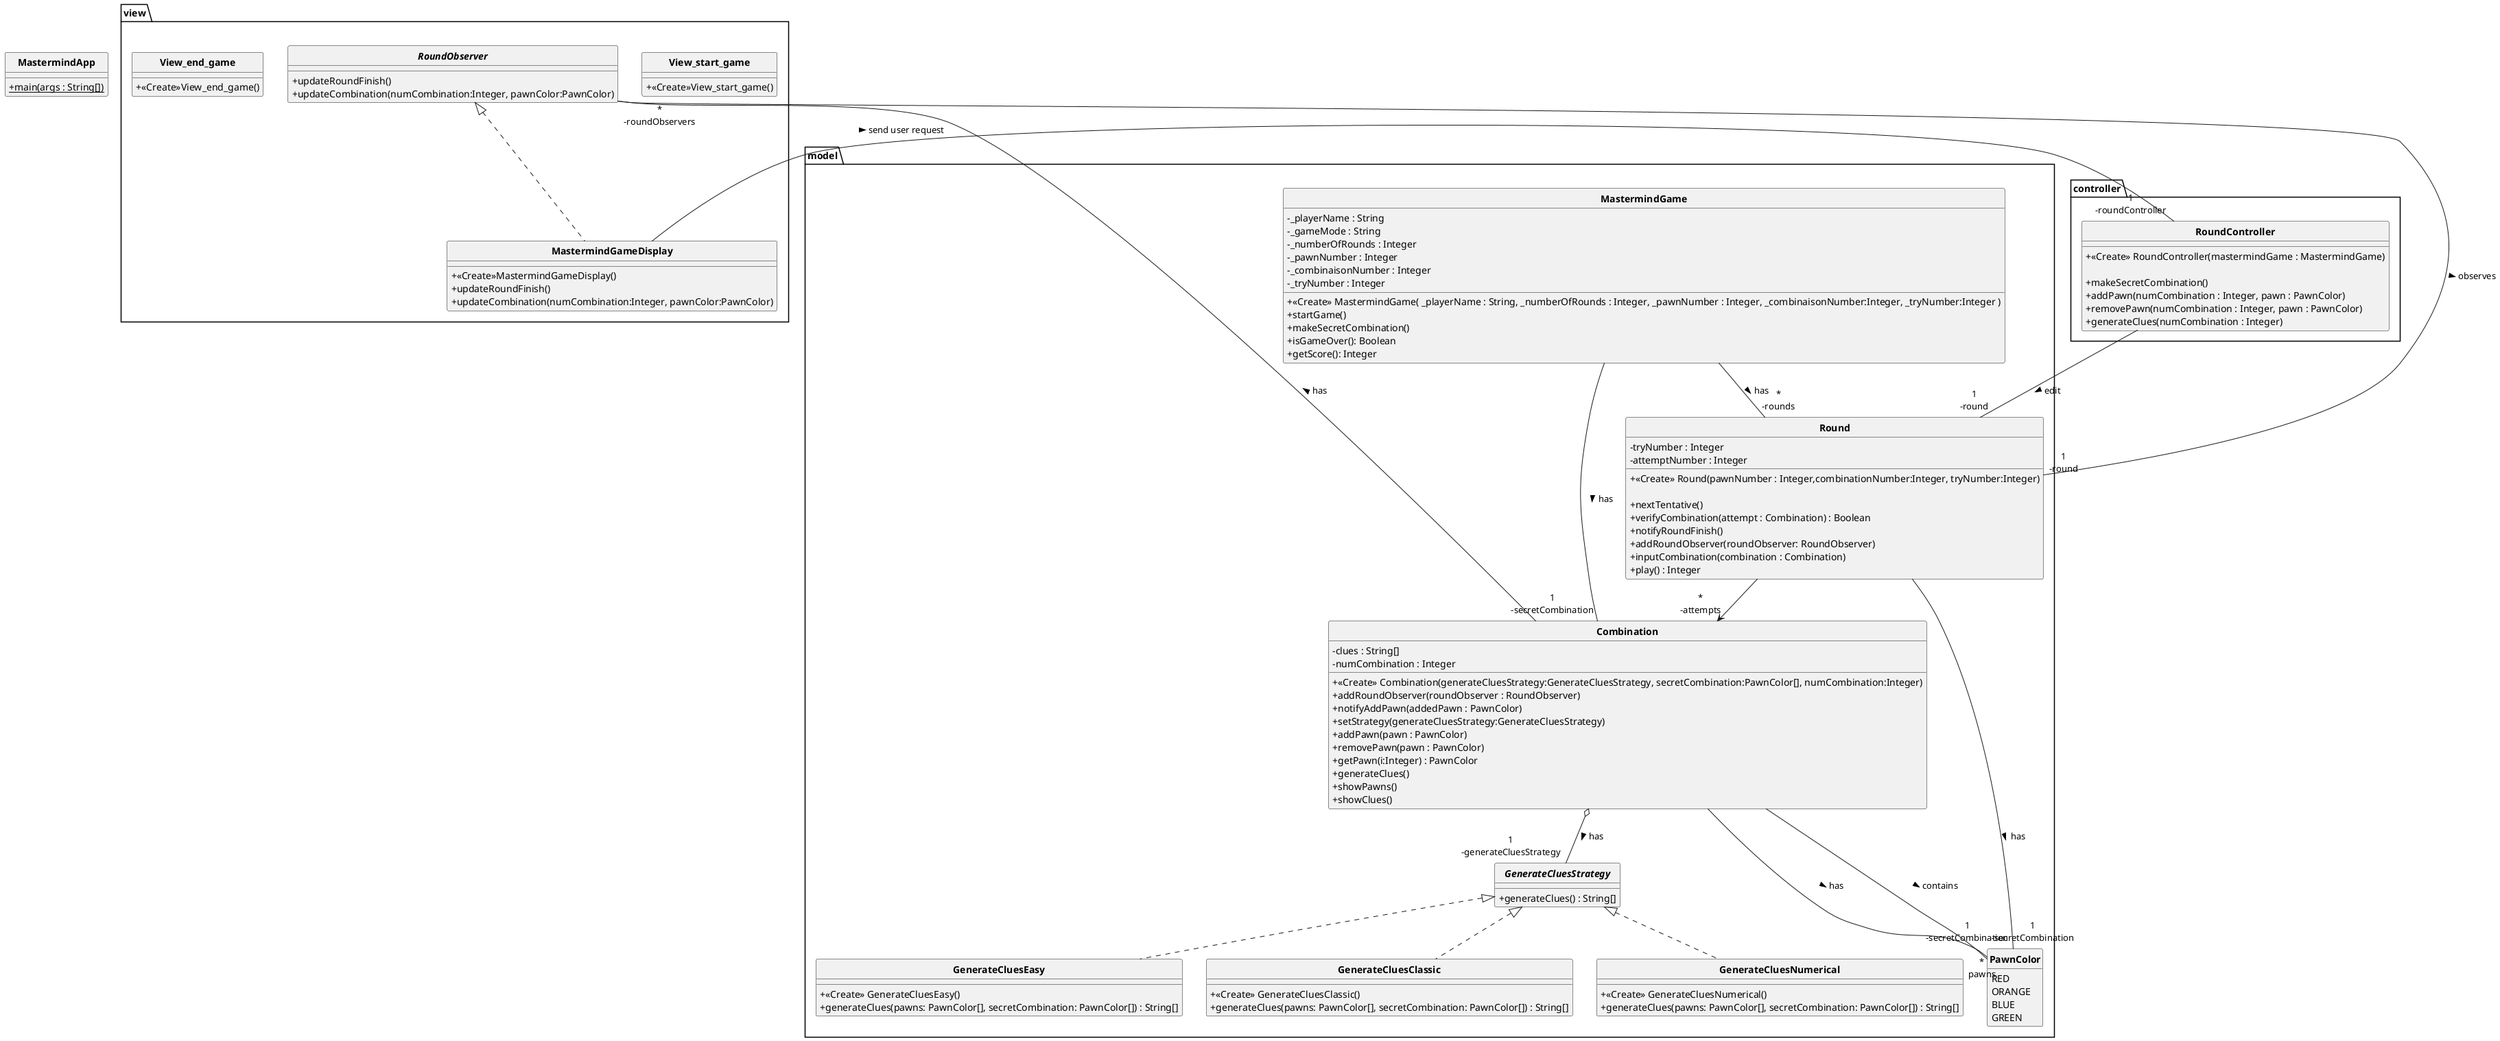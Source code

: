 @startuml
'https://plantuml.com/class-diagram

skinparam style strictuml
skinparam classAttributeIconSize 0
skinparam classFontStyle Bold
hide enum methods

class MastermindApp{
    + {static} main(args : String[])
}

' ICI METTRE QUE LE MastermindApp INSTANCIE LES CLASSES ETC...


package view{
    class View_start_game{
        + <<Create>>View_start_game()
    }

    class MastermindGameDisplay implements RoundObserver{
        + <<Create>>MastermindGameDisplay()
        + updateRoundFinish()
        + updateCombination(numCombination:Integer, pawnColor:PawnColor)
    }

    class View_end_game{
        + <<Create>>View_end_game()
    }

    interface RoundObserver{
        + updateRoundFinish()
        + updateCombination(numCombination:Integer, pawnColor:PawnColor)
    }
}

package model{
    class MastermindGame {
    - _playerName : String
    - _gameMode : String
    - _numberOfRounds : Integer
    - _pawnNumber : Integer
    - _combinaisonNumber : Integer
    - _tryNumber : Integer

    + <<Create>> MastermindGame( _playerName : String, _numberOfRounds : Integer, _pawnNumber : Integer, _combinaisonNumber:Integer, _tryNumber:Integer )
      + startGame()
      + makeSecretCombination()
      + isGameOver(): Boolean
      + getScore(): Integer
    }

    class Round {
      - tryNumber : Integer
      - attemptNumber : Integer

      + <<Create>> Round(pawnNumber : Integer,combinationNumber:Integer, tryNumber:Integer)

      + nextTentative()
      + verifyCombination(attempt : Combination) : Boolean
      + notifyRoundFinish()
      + addRoundObserver(roundObserver: RoundObserver)
      + inputCombination(combination : Combination)
      + play() : Integer
    }

    Round --"1\n-secretCombination" PawnColor : has >


    class Combination{
        - clues : String[]
        - numCombination : Integer
        + <<Create>> Combination(generateCluesStrategy:GenerateCluesStrategy, secretCombination:PawnColor[], numCombination:Integer)
        + addRoundObserver(roundObserver : RoundObserver)
        + notifyAddPawn(addedPawn : PawnColor)
        + setStrategy(generateCluesStrategy:GenerateCluesStrategy)
        + addPawn(pawn : PawnColor)
        + removePawn(pawn : PawnColor)
        + getPawn(i:Integer) : PawnColor
        + generateClues()
        + showPawns()
        + showClues()
    }

    Combination --"1\n-secretCombination" PawnColor : has >
    Combination --"*\n-roundObservers" RoundObserver : has >


    interface GenerateCluesStrategy
    {
        + generateClues() : String[]
    }

    Combination o-- "1\n-generateCluesStrategy" GenerateCluesStrategy : has >

    class GenerateCluesEasy implements GenerateCluesStrategy
    {
        + <<Create>> GenerateCluesEasy()
        + generateClues(pawns: PawnColor[], secretCombination: PawnColor[]) : String[]
    }

    class GenerateCluesClassic implements GenerateCluesStrategy
    {
        + <<Create>> GenerateCluesClassic()
        + generateClues(pawns: PawnColor[], secretCombination: PawnColor[]) : String[]
    }

    class GenerateCluesNumerical implements GenerateCluesStrategy
    {
        + <<Create>> GenerateCluesNumerical()
        + generateClues(pawns: PawnColor[], secretCombination: PawnColor[]) : String[]
    }

    enum PawnColor{
        RED
        ORANGE
        BLUE
        GREEN
    }


}

package controller{
    class RoundController{
        + <<Create>> RoundController(mastermindGame : MastermindGame)

        + makeSecretCombination()
        + addPawn(numCombination : Integer, pawn : PawnColor)
        + removePawn(numCombination : Integer, pawn : PawnColor)
        + generateClues(numCombination : Integer)
    }
}

MastermindGameDisplay --"1\n-roundController" RoundController : send user request >


RoundController --"1\n-round" Round : edit >



RoundObserver ---"1\n-round" Round : observes >



MastermindGame --"*\n-rounds" Round : has >
MastermindGame --"1\n-secretCombination" Combination : has >



Combination ---"*\npawns" PawnColor : contains >

Round --> "*\n-attempts" Combination

@enduml

